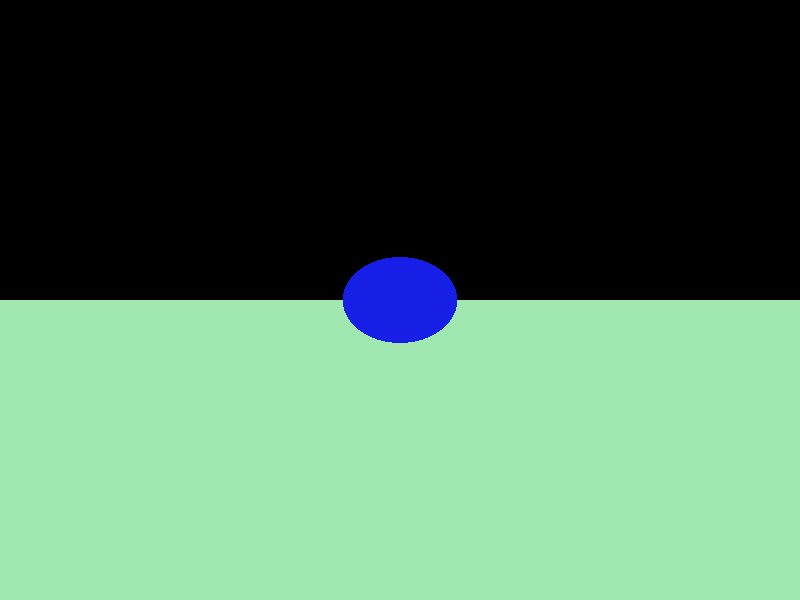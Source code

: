 camera {
   location  <0, 0, -14>
   up        <0,  1,  0>
   right     <1, 0,  0>
   look_at   <0, 0, -13>
}

light_source {<0, 1, 0> color rgb <1.5, 1.5, 1.5>}

sphere {<0.0, 0.0, 0.0>, 1.0
   pigment {color rgb <0.09, 0.12, 0.90>}
   finish {ambient 0.2 diffuse 0.4}
}

plane {<0.0, 1.0, 0.0>, -1.0
   pigment {color rgb <0.63, 0.91, 0.69>}
   finish {ambient 0.2 diffuse 0.4}
   translate <0.0, -20.0, 0.0>
}
